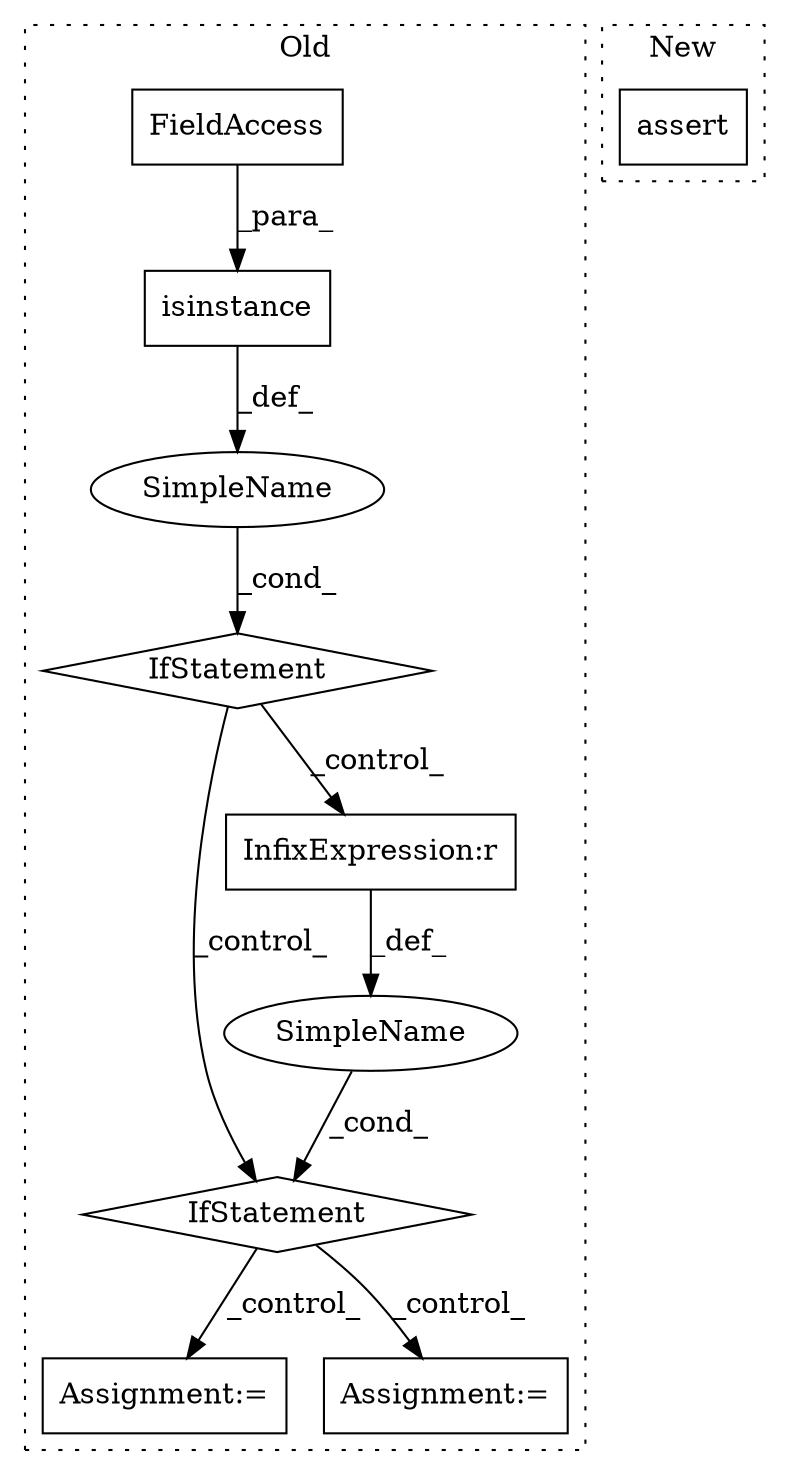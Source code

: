 digraph G {
subgraph cluster0 {
1 [label="isinstance" a="32" s="513,569" l="11,1" shape="box"];
3 [label="IfStatement" a="25" s="509,570" l="4,2" shape="diamond"];
4 [label="Assignment:=" a="7" s="765" l="1" shape="box"];
5 [label="SimpleName" a="42" s="" l="" shape="ellipse"];
6 [label="FieldAccess" a="22" s="546" l="23" shape="box"];
7 [label="IfStatement" a="25" s="710,728" l="4,2" shape="diamond"];
8 [label="SimpleName" a="42" s="" l="" shape="ellipse"];
9 [label="InfixExpression:r" a="27" s="721" l="4" shape="box"];
10 [label="Assignment:=" a="7" s="744" l="1" shape="box"];
label = "Old";
style="dotted";
}
subgraph cluster1 {
2 [label="assert" a="6" s="452" l="7" shape="box"];
label = "New";
style="dotted";
}
1 -> 5 [label="_def_"];
3 -> 9 [label="_control_"];
3 -> 7 [label="_control_"];
5 -> 3 [label="_cond_"];
6 -> 1 [label="_para_"];
7 -> 10 [label="_control_"];
7 -> 4 [label="_control_"];
8 -> 7 [label="_cond_"];
9 -> 8 [label="_def_"];
}